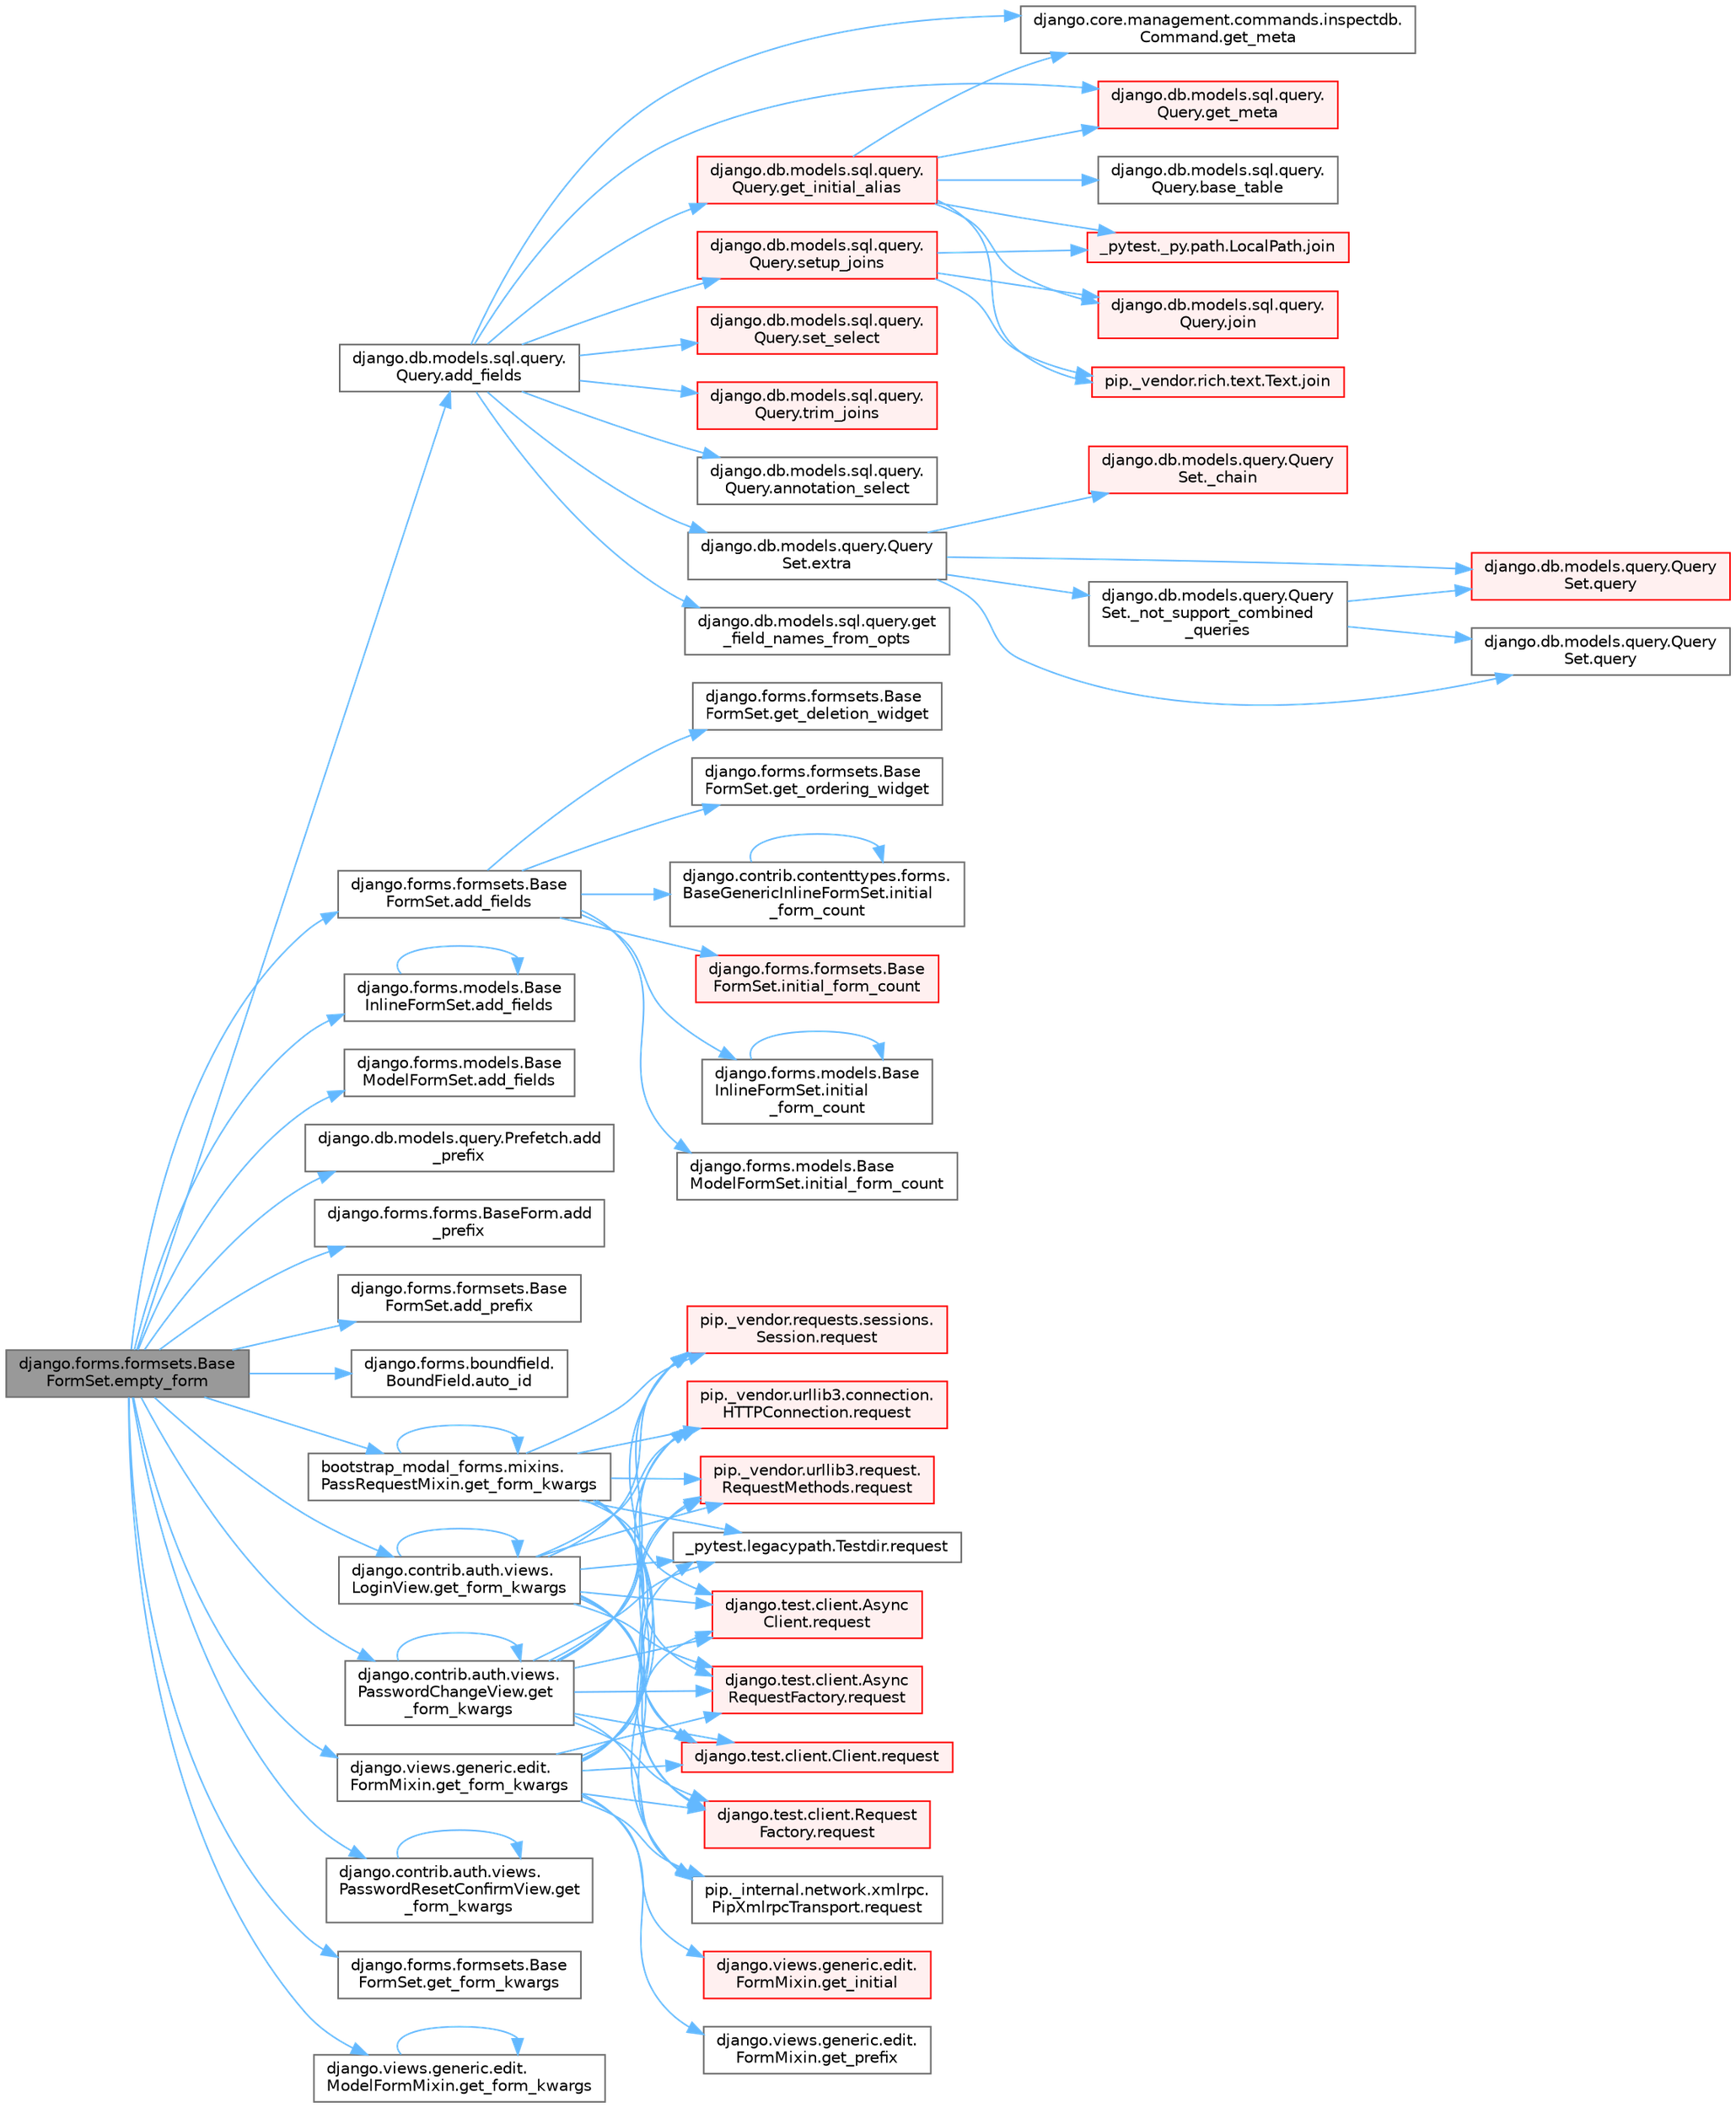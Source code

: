digraph "django.forms.formsets.BaseFormSet.empty_form"
{
 // LATEX_PDF_SIZE
  bgcolor="transparent";
  edge [fontname=Helvetica,fontsize=10,labelfontname=Helvetica,labelfontsize=10];
  node [fontname=Helvetica,fontsize=10,shape=box,height=0.2,width=0.4];
  rankdir="LR";
  Node1 [id="Node000001",label="django.forms.formsets.Base\lFormSet.empty_form",height=0.2,width=0.4,color="gray40", fillcolor="grey60", style="filled", fontcolor="black",tooltip=" "];
  Node1 -> Node2 [id="edge1_Node000001_Node000002",color="steelblue1",style="solid",tooltip=" "];
  Node2 [id="Node000002",label="django.db.models.sql.query.\lQuery.add_fields",height=0.2,width=0.4,color="grey40", fillcolor="white", style="filled",URL="$classdjango_1_1db_1_1models_1_1sql_1_1query_1_1_query.html#a86b6a93688b1029c5cc8095a6bc8b683",tooltip=" "];
  Node2 -> Node3 [id="edge2_Node000002_Node000003",color="steelblue1",style="solid",tooltip=" "];
  Node3 [id="Node000003",label="django.db.models.sql.query.\lQuery.annotation_select",height=0.2,width=0.4,color="grey40", fillcolor="white", style="filled",URL="$classdjango_1_1db_1_1models_1_1sql_1_1query_1_1_query.html#ad1aa29c1a1fec0a4c8e3e9de2c482498",tooltip=" "];
  Node2 -> Node4 [id="edge3_Node000002_Node000004",color="steelblue1",style="solid",tooltip=" "];
  Node4 [id="Node000004",label="django.db.models.query.Query\lSet.extra",height=0.2,width=0.4,color="grey40", fillcolor="white", style="filled",URL="$classdjango_1_1db_1_1models_1_1query_1_1_query_set.html#ae54983d1fa1ba41e84f20cea946cde79",tooltip=" "];
  Node4 -> Node5 [id="edge4_Node000004_Node000005",color="steelblue1",style="solid",tooltip=" "];
  Node5 [id="Node000005",label="django.db.models.query.Query\lSet._chain",height=0.2,width=0.4,color="red", fillcolor="#FFF0F0", style="filled",URL="$classdjango_1_1db_1_1models_1_1query_1_1_query_set.html#a182d4dbe4af5d2d79141ccb1e5b0d103",tooltip=" "];
  Node4 -> Node20 [id="edge5_Node000004_Node000020",color="steelblue1",style="solid",tooltip=" "];
  Node20 [id="Node000020",label="django.db.models.query.Query\lSet._not_support_combined\l_queries",height=0.2,width=0.4,color="grey40", fillcolor="white", style="filled",URL="$classdjango_1_1db_1_1models_1_1query_1_1_query_set.html#aa8310ec206924c94141bef75563958e2",tooltip=" "];
  Node20 -> Node15 [id="edge6_Node000020_Node000015",color="steelblue1",style="solid",tooltip=" "];
  Node15 [id="Node000015",label="django.db.models.query.Query\lSet.query",height=0.2,width=0.4,color="red", fillcolor="#FFF0F0", style="filled",URL="$classdjango_1_1db_1_1models_1_1query_1_1_query_set.html#a8028ed81b109acb162489dbd16604c83",tooltip=" "];
  Node20 -> Node17 [id="edge7_Node000020_Node000017",color="steelblue1",style="solid",tooltip=" "];
  Node17 [id="Node000017",label="django.db.models.query.Query\lSet.query",height=0.2,width=0.4,color="grey40", fillcolor="white", style="filled",URL="$classdjango_1_1db_1_1models_1_1query_1_1_query_set.html#a0b0307a9b3f65303afb2c5783372d2c2",tooltip=" "];
  Node4 -> Node15 [id="edge8_Node000004_Node000015",color="steelblue1",style="solid",tooltip=" "];
  Node4 -> Node17 [id="edge9_Node000004_Node000017",color="steelblue1",style="solid",tooltip=" "];
  Node2 -> Node21 [id="edge10_Node000002_Node000021",color="steelblue1",style="solid",tooltip=" "];
  Node21 [id="Node000021",label="django.db.models.sql.query.get\l_field_names_from_opts",height=0.2,width=0.4,color="grey40", fillcolor="white", style="filled",URL="$namespacedjango_1_1db_1_1models_1_1sql_1_1query.html#a00eeefd3d320d9c1902b8338e134dc42",tooltip=" "];
  Node2 -> Node22 [id="edge11_Node000002_Node000022",color="steelblue1",style="solid",tooltip=" "];
  Node22 [id="Node000022",label="django.db.models.sql.query.\lQuery.get_initial_alias",height=0.2,width=0.4,color="red", fillcolor="#FFF0F0", style="filled",URL="$classdjango_1_1db_1_1models_1_1sql_1_1query_1_1_query.html#aab4910cbe4b7d2f2252bdc9ba5401a45",tooltip=" "];
  Node22 -> Node23 [id="edge12_Node000022_Node000023",color="steelblue1",style="solid",tooltip=" "];
  Node23 [id="Node000023",label="django.db.models.sql.query.\lQuery.base_table",height=0.2,width=0.4,color="grey40", fillcolor="white", style="filled",URL="$classdjango_1_1db_1_1models_1_1sql_1_1query_1_1_query.html#acc65dcaee5da0f6f1b77226a173eb032",tooltip=" "];
  Node22 -> Node24 [id="edge13_Node000022_Node000024",color="steelblue1",style="solid",tooltip=" "];
  Node24 [id="Node000024",label="django.core.management.commands.inspectdb.\lCommand.get_meta",height=0.2,width=0.4,color="grey40", fillcolor="white", style="filled",URL="$classdjango_1_1core_1_1management_1_1commands_1_1inspectdb_1_1_command.html#af9c319ec8be7ce3af93bb482ea4f81f0",tooltip=" "];
  Node22 -> Node25 [id="edge14_Node000022_Node000025",color="steelblue1",style="solid",tooltip=" "];
  Node25 [id="Node000025",label="django.db.models.sql.query.\lQuery.get_meta",height=0.2,width=0.4,color="red", fillcolor="#FFF0F0", style="filled",URL="$classdjango_1_1db_1_1models_1_1sql_1_1query_1_1_query.html#ab168d2cabe8308f77df7258d292d4975",tooltip=" "];
  Node22 -> Node26 [id="edge15_Node000022_Node000026",color="steelblue1",style="solid",tooltip=" "];
  Node26 [id="Node000026",label="_pytest._py.path.LocalPath.join",height=0.2,width=0.4,color="red", fillcolor="#FFF0F0", style="filled",URL="$class__pytest_1_1__py_1_1path_1_1_local_path.html#a6be3338a27ff92bdb40fa2d895a8e88b",tooltip=" "];
  Node22 -> Node2364 [id="edge16_Node000022_Node002364",color="steelblue1",style="solid",tooltip=" "];
  Node2364 [id="Node002364",label="django.db.models.sql.query.\lQuery.join",height=0.2,width=0.4,color="red", fillcolor="#FFF0F0", style="filled",URL="$classdjango_1_1db_1_1models_1_1sql_1_1query_1_1_query.html#ad1e4ff04f904de18473d47f5473572fd",tooltip=" "];
  Node22 -> Node2367 [id="edge17_Node000022_Node002367",color="steelblue1",style="solid",tooltip=" "];
  Node2367 [id="Node002367",label="pip._vendor.rich.text.Text.join",height=0.2,width=0.4,color="red", fillcolor="#FFF0F0", style="filled",URL="$classpip_1_1__vendor_1_1rich_1_1text_1_1_text.html#a13db0a07a8a0fc184cf4f86e6f8981c7",tooltip=" "];
  Node2 -> Node24 [id="edge18_Node000002_Node000024",color="steelblue1",style="solid",tooltip=" "];
  Node2 -> Node25 [id="edge19_Node000002_Node000025",color="steelblue1",style="solid",tooltip=" "];
  Node2 -> Node4519 [id="edge20_Node000002_Node004519",color="steelblue1",style="solid",tooltip=" "];
  Node4519 [id="Node004519",label="django.db.models.sql.query.\lQuery.set_select",height=0.2,width=0.4,color="red", fillcolor="#FFF0F0", style="filled",URL="$classdjango_1_1db_1_1models_1_1sql_1_1query_1_1_query.html#a7d2fddd548bbd481c4b79032193338dc",tooltip=" "];
  Node2 -> Node4520 [id="edge21_Node000002_Node004520",color="steelblue1",style="solid",tooltip=" "];
  Node4520 [id="Node004520",label="django.db.models.sql.query.\lQuery.setup_joins",height=0.2,width=0.4,color="red", fillcolor="#FFF0F0", style="filled",URL="$classdjango_1_1db_1_1models_1_1sql_1_1query_1_1_query.html#a086e5083d9aa4b96e72ee6897e8906cd",tooltip=" "];
  Node4520 -> Node26 [id="edge22_Node004520_Node000026",color="steelblue1",style="solid",tooltip=" "];
  Node4520 -> Node2364 [id="edge23_Node004520_Node002364",color="steelblue1",style="solid",tooltip=" "];
  Node4520 -> Node2367 [id="edge24_Node004520_Node002367",color="steelblue1",style="solid",tooltip=" "];
  Node2 -> Node4524 [id="edge25_Node000002_Node004524",color="steelblue1",style="solid",tooltip=" "];
  Node4524 [id="Node004524",label="django.db.models.sql.query.\lQuery.trim_joins",height=0.2,width=0.4,color="red", fillcolor="#FFF0F0", style="filled",URL="$classdjango_1_1db_1_1models_1_1sql_1_1query_1_1_query.html#a6c3229c139a831748fab16d4ee2e7036",tooltip=" "];
  Node1 -> Node1721 [id="edge26_Node000001_Node001721",color="steelblue1",style="solid",tooltip=" "];
  Node1721 [id="Node001721",label="django.forms.formsets.Base\lFormSet.add_fields",height=0.2,width=0.4,color="grey40", fillcolor="white", style="filled",URL="$classdjango_1_1forms_1_1formsets_1_1_base_form_set.html#a9db7c4b565cef620c0195e8f424c3861",tooltip=" "];
  Node1721 -> Node1722 [id="edge27_Node001721_Node001722",color="steelblue1",style="solid",tooltip=" "];
  Node1722 [id="Node001722",label="django.forms.formsets.Base\lFormSet.get_deletion_widget",height=0.2,width=0.4,color="grey40", fillcolor="white", style="filled",URL="$classdjango_1_1forms_1_1formsets_1_1_base_form_set.html#ac55b7361e3adb3c5d5af5c6f998cd309",tooltip=" "];
  Node1721 -> Node1723 [id="edge28_Node001721_Node001723",color="steelblue1",style="solid",tooltip=" "];
  Node1723 [id="Node001723",label="django.forms.formsets.Base\lFormSet.get_ordering_widget",height=0.2,width=0.4,color="grey40", fillcolor="white", style="filled",URL="$classdjango_1_1forms_1_1formsets_1_1_base_form_set.html#aece15bffe1c5c7c5df26f82fa0b6b01c",tooltip=" "];
  Node1721 -> Node1724 [id="edge29_Node001721_Node001724",color="steelblue1",style="solid",tooltip=" "];
  Node1724 [id="Node001724",label="django.contrib.contenttypes.forms.\lBaseGenericInlineFormSet.initial\l_form_count",height=0.2,width=0.4,color="grey40", fillcolor="white", style="filled",URL="$classdjango_1_1contrib_1_1contenttypes_1_1forms_1_1_base_generic_inline_form_set.html#a3022118f13a1deac787ae2b1e56a4351",tooltip=" "];
  Node1724 -> Node1724 [id="edge30_Node001724_Node001724",color="steelblue1",style="solid",tooltip=" "];
  Node1721 -> Node1725 [id="edge31_Node001721_Node001725",color="steelblue1",style="solid",tooltip=" "];
  Node1725 [id="Node001725",label="django.forms.formsets.Base\lFormSet.initial_form_count",height=0.2,width=0.4,color="red", fillcolor="#FFF0F0", style="filled",URL="$classdjango_1_1forms_1_1formsets_1_1_base_form_set.html#ac69af218aef466f57271c03f8406077e",tooltip=" "];
  Node1721 -> Node1729 [id="edge32_Node001721_Node001729",color="steelblue1",style="solid",tooltip=" "];
  Node1729 [id="Node001729",label="django.forms.models.Base\lInlineFormSet.initial\l_form_count",height=0.2,width=0.4,color="grey40", fillcolor="white", style="filled",URL="$classdjango_1_1forms_1_1models_1_1_base_inline_form_set.html#ab1bf4b2e98a48b37719c19eba66c05f4",tooltip=" "];
  Node1729 -> Node1729 [id="edge33_Node001729_Node001729",color="steelblue1",style="solid",tooltip=" "];
  Node1721 -> Node1730 [id="edge34_Node001721_Node001730",color="steelblue1",style="solid",tooltip=" "];
  Node1730 [id="Node001730",label="django.forms.models.Base\lModelFormSet.initial_form_count",height=0.2,width=0.4,color="grey40", fillcolor="white", style="filled",URL="$classdjango_1_1forms_1_1models_1_1_base_model_form_set.html#a52c99928025ea0082ad8ea8c7b7ccdf3",tooltip=" "];
  Node1 -> Node1735 [id="edge35_Node000001_Node001735",color="steelblue1",style="solid",tooltip=" "];
  Node1735 [id="Node001735",label="django.forms.models.Base\lInlineFormSet.add_fields",height=0.2,width=0.4,color="grey40", fillcolor="white", style="filled",URL="$classdjango_1_1forms_1_1models_1_1_base_inline_form_set.html#a8e14729fad18b2b23207dfeaffc15cb1",tooltip=" "];
  Node1735 -> Node1735 [id="edge36_Node001735_Node001735",color="steelblue1",style="solid",tooltip=" "];
  Node1 -> Node1736 [id="edge37_Node000001_Node001736",color="steelblue1",style="solid",tooltip=" "];
  Node1736 [id="Node001736",label="django.forms.models.Base\lModelFormSet.add_fields",height=0.2,width=0.4,color="grey40", fillcolor="white", style="filled",URL="$classdjango_1_1forms_1_1models_1_1_base_model_form_set.html#a7cbfcd0996447218ac3164fd6a1305bc",tooltip=" "];
  Node1 -> Node1737 [id="edge38_Node000001_Node001737",color="steelblue1",style="solid",tooltip=" "];
  Node1737 [id="Node001737",label="django.db.models.query.Prefetch.add\l_prefix",height=0.2,width=0.4,color="grey40", fillcolor="white", style="filled",URL="$classdjango_1_1db_1_1models_1_1query_1_1_prefetch.html#afb4d279a423967d5f32da91385163ef5",tooltip=" "];
  Node1 -> Node1738 [id="edge39_Node000001_Node001738",color="steelblue1",style="solid",tooltip=" "];
  Node1738 [id="Node001738",label="django.forms.forms.BaseForm.add\l_prefix",height=0.2,width=0.4,color="grey40", fillcolor="white", style="filled",URL="$classdjango_1_1forms_1_1forms_1_1_base_form.html#ae40cfd5224bffe1e658208d9733eb1cf",tooltip=" "];
  Node1 -> Node1739 [id="edge40_Node000001_Node001739",color="steelblue1",style="solid",tooltip=" "];
  Node1739 [id="Node001739",label="django.forms.formsets.Base\lFormSet.add_prefix",height=0.2,width=0.4,color="grey40", fillcolor="white", style="filled",URL="$classdjango_1_1forms_1_1formsets_1_1_base_form_set.html#a0498beaa50e1791022fde719a1e28ab8",tooltip=" "];
  Node1 -> Node1652 [id="edge41_Node000001_Node001652",color="steelblue1",style="solid",tooltip=" "];
  Node1652 [id="Node001652",label="django.forms.boundfield.\lBoundField.auto_id",height=0.2,width=0.4,color="grey40", fillcolor="white", style="filled",URL="$classdjango_1_1forms_1_1boundfield_1_1_bound_field.html#ae7b115e17041dcc8625b27f5e055a47c",tooltip=" "];
  Node1 -> Node2019 [id="edge42_Node000001_Node002019",color="steelblue1",style="solid",tooltip=" "];
  Node2019 [id="Node002019",label="bootstrap_modal_forms.mixins.\lPassRequestMixin.get_form_kwargs",height=0.2,width=0.4,color="grey40", fillcolor="white", style="filled",URL="$classbootstrap__modal__forms_1_1mixins_1_1_pass_request_mixin.html#ad4ae849823f332bb1016a8508cb34ee3",tooltip=" "];
  Node2019 -> Node2019 [id="edge43_Node002019_Node002019",color="steelblue1",style="solid",tooltip=" "];
  Node2019 -> Node512 [id="edge44_Node002019_Node000512",color="steelblue1",style="solid",tooltip=" "];
  Node512 [id="Node000512",label="_pytest.legacypath.Testdir.request",height=0.2,width=0.4,color="grey40", fillcolor="white", style="filled",URL="$class__pytest_1_1legacypath_1_1_testdir.html#a0e10c900efcd764da85254119e4d64c4",tooltip=" "];
  Node2019 -> Node513 [id="edge45_Node002019_Node000513",color="steelblue1",style="solid",tooltip=" "];
  Node513 [id="Node000513",label="django.test.client.Async\lClient.request",height=0.2,width=0.4,color="red", fillcolor="#FFF0F0", style="filled",URL="$classdjango_1_1test_1_1client_1_1_async_client.html#a891cc2f6b81dcf3583bbbde8d21a713a",tooltip=" "];
  Node2019 -> Node515 [id="edge46_Node002019_Node000515",color="steelblue1",style="solid",tooltip=" "];
  Node515 [id="Node000515",label="django.test.client.Async\lRequestFactory.request",height=0.2,width=0.4,color="red", fillcolor="#FFF0F0", style="filled",URL="$classdjango_1_1test_1_1client_1_1_async_request_factory.html#aab026845547a4c2d9203b8710b90f6cd",tooltip=" "];
  Node2019 -> Node516 [id="edge47_Node002019_Node000516",color="steelblue1",style="solid",tooltip=" "];
  Node516 [id="Node000516",label="django.test.client.Client.request",height=0.2,width=0.4,color="red", fillcolor="#FFF0F0", style="filled",URL="$classdjango_1_1test_1_1client_1_1_client.html#a2f51c5251142ab6503937051936e33fa",tooltip=" "];
  Node2019 -> Node931 [id="edge48_Node002019_Node000931",color="steelblue1",style="solid",tooltip=" "];
  Node931 [id="Node000931",label="django.test.client.Request\lFactory.request",height=0.2,width=0.4,color="red", fillcolor="#FFF0F0", style="filled",URL="$classdjango_1_1test_1_1client_1_1_request_factory.html#adae411ab0df6839c5364b647e4dc63ad",tooltip=" "];
  Node2019 -> Node932 [id="edge49_Node002019_Node000932",color="steelblue1",style="solid",tooltip=" "];
  Node932 [id="Node000932",label="pip._internal.network.xmlrpc.\lPipXmlrpcTransport.request",height=0.2,width=0.4,color="grey40", fillcolor="white", style="filled",URL="$classpip_1_1__internal_1_1network_1_1xmlrpc_1_1_pip_xmlrpc_transport.html#a91d1ed180fbf8bcc25f6747a72614c5f",tooltip=" "];
  Node2019 -> Node933 [id="edge50_Node002019_Node000933",color="steelblue1",style="solid",tooltip=" "];
  Node933 [id="Node000933",label="pip._vendor.requests.sessions.\lSession.request",height=0.2,width=0.4,color="red", fillcolor="#FFF0F0", style="filled",URL="$classpip_1_1__vendor_1_1requests_1_1sessions_1_1_session.html#a3dddfa16e93faa1a1a553936d913482b",tooltip=" "];
  Node2019 -> Node1399 [id="edge51_Node002019_Node001399",color="steelblue1",style="solid",tooltip=" "];
  Node1399 [id="Node001399",label="pip._vendor.urllib3.connection.\lHTTPConnection.request",height=0.2,width=0.4,color="red", fillcolor="#FFF0F0", style="filled",URL="$classpip_1_1__vendor_1_1urllib3_1_1connection_1_1_h_t_t_p_connection.html#a67e552c4d242e4169bdf7319269a417f",tooltip=" "];
  Node2019 -> Node1401 [id="edge52_Node002019_Node001401",color="steelblue1",style="solid",tooltip=" "];
  Node1401 [id="Node001401",label="pip._vendor.urllib3.request.\lRequestMethods.request",height=0.2,width=0.4,color="red", fillcolor="#FFF0F0", style="filled",URL="$classpip_1_1__vendor_1_1urllib3_1_1request_1_1_request_methods.html#a73541f2f0edc7df7413b043e33c69e7f",tooltip=" "];
  Node1 -> Node2020 [id="edge53_Node000001_Node002020",color="steelblue1",style="solid",tooltip=" "];
  Node2020 [id="Node002020",label="django.contrib.auth.views.\lLoginView.get_form_kwargs",height=0.2,width=0.4,color="grey40", fillcolor="white", style="filled",URL="$classdjango_1_1contrib_1_1auth_1_1views_1_1_login_view.html#a2eba98b8c16c8a98348679ea2c921d25",tooltip=" "];
  Node2020 -> Node2020 [id="edge54_Node002020_Node002020",color="steelblue1",style="solid",tooltip=" "];
  Node2020 -> Node512 [id="edge55_Node002020_Node000512",color="steelblue1",style="solid",tooltip=" "];
  Node2020 -> Node513 [id="edge56_Node002020_Node000513",color="steelblue1",style="solid",tooltip=" "];
  Node2020 -> Node515 [id="edge57_Node002020_Node000515",color="steelblue1",style="solid",tooltip=" "];
  Node2020 -> Node516 [id="edge58_Node002020_Node000516",color="steelblue1",style="solid",tooltip=" "];
  Node2020 -> Node931 [id="edge59_Node002020_Node000931",color="steelblue1",style="solid",tooltip=" "];
  Node2020 -> Node932 [id="edge60_Node002020_Node000932",color="steelblue1",style="solid",tooltip=" "];
  Node2020 -> Node933 [id="edge61_Node002020_Node000933",color="steelblue1",style="solid",tooltip=" "];
  Node2020 -> Node1399 [id="edge62_Node002020_Node001399",color="steelblue1",style="solid",tooltip=" "];
  Node2020 -> Node1401 [id="edge63_Node002020_Node001401",color="steelblue1",style="solid",tooltip=" "];
  Node1 -> Node2021 [id="edge64_Node000001_Node002021",color="steelblue1",style="solid",tooltip=" "];
  Node2021 [id="Node002021",label="django.contrib.auth.views.\lPasswordChangeView.get\l_form_kwargs",height=0.2,width=0.4,color="grey40", fillcolor="white", style="filled",URL="$classdjango_1_1contrib_1_1auth_1_1views_1_1_password_change_view.html#a553cf3e37e5a2c05db774e580cbcc038",tooltip=" "];
  Node2021 -> Node2021 [id="edge65_Node002021_Node002021",color="steelblue1",style="solid",tooltip=" "];
  Node2021 -> Node512 [id="edge66_Node002021_Node000512",color="steelblue1",style="solid",tooltip=" "];
  Node2021 -> Node513 [id="edge67_Node002021_Node000513",color="steelblue1",style="solid",tooltip=" "];
  Node2021 -> Node515 [id="edge68_Node002021_Node000515",color="steelblue1",style="solid",tooltip=" "];
  Node2021 -> Node516 [id="edge69_Node002021_Node000516",color="steelblue1",style="solid",tooltip=" "];
  Node2021 -> Node931 [id="edge70_Node002021_Node000931",color="steelblue1",style="solid",tooltip=" "];
  Node2021 -> Node932 [id="edge71_Node002021_Node000932",color="steelblue1",style="solid",tooltip=" "];
  Node2021 -> Node933 [id="edge72_Node002021_Node000933",color="steelblue1",style="solid",tooltip=" "];
  Node2021 -> Node1399 [id="edge73_Node002021_Node001399",color="steelblue1",style="solid",tooltip=" "];
  Node2021 -> Node1401 [id="edge74_Node002021_Node001401",color="steelblue1",style="solid",tooltip=" "];
  Node1 -> Node2022 [id="edge75_Node000001_Node002022",color="steelblue1",style="solid",tooltip=" "];
  Node2022 [id="Node002022",label="django.contrib.auth.views.\lPasswordResetConfirmView.get\l_form_kwargs",height=0.2,width=0.4,color="grey40", fillcolor="white", style="filled",URL="$classdjango_1_1contrib_1_1auth_1_1views_1_1_password_reset_confirm_view.html#a370c4fdedb3f2a2550450e2dbdb1bb80",tooltip=" "];
  Node2022 -> Node2022 [id="edge76_Node002022_Node002022",color="steelblue1",style="solid",tooltip=" "];
  Node1 -> Node2023 [id="edge77_Node000001_Node002023",color="steelblue1",style="solid",tooltip=" "];
  Node2023 [id="Node002023",label="django.forms.formsets.Base\lFormSet.get_form_kwargs",height=0.2,width=0.4,color="grey40", fillcolor="white", style="filled",URL="$classdjango_1_1forms_1_1formsets_1_1_base_form_set.html#aaae42461c58f5266a1e98419c8f79902",tooltip=" "];
  Node1 -> Node2024 [id="edge78_Node000001_Node002024",color="steelblue1",style="solid",tooltip=" "];
  Node2024 [id="Node002024",label="django.views.generic.edit.\lFormMixin.get_form_kwargs",height=0.2,width=0.4,color="grey40", fillcolor="white", style="filled",URL="$classdjango_1_1views_1_1generic_1_1edit_1_1_form_mixin.html#a7e8c141b6c4efa8727e7f06322969249",tooltip=" "];
  Node2024 -> Node2025 [id="edge79_Node002024_Node002025",color="steelblue1",style="solid",tooltip=" "];
  Node2025 [id="Node002025",label="django.views.generic.edit.\lFormMixin.get_initial",height=0.2,width=0.4,color="red", fillcolor="#FFF0F0", style="filled",URL="$classdjango_1_1views_1_1generic_1_1edit_1_1_form_mixin.html#ac731d7b06a6826c4c869cd28ff2a4524",tooltip=" "];
  Node2024 -> Node2026 [id="edge80_Node002024_Node002026",color="steelblue1",style="solid",tooltip=" "];
  Node2026 [id="Node002026",label="django.views.generic.edit.\lFormMixin.get_prefix",height=0.2,width=0.4,color="grey40", fillcolor="white", style="filled",URL="$classdjango_1_1views_1_1generic_1_1edit_1_1_form_mixin.html#a2f6c82f0a90fde537fd98837bf851b88",tooltip=" "];
  Node2024 -> Node512 [id="edge81_Node002024_Node000512",color="steelblue1",style="solid",tooltip=" "];
  Node2024 -> Node513 [id="edge82_Node002024_Node000513",color="steelblue1",style="solid",tooltip=" "];
  Node2024 -> Node515 [id="edge83_Node002024_Node000515",color="steelblue1",style="solid",tooltip=" "];
  Node2024 -> Node516 [id="edge84_Node002024_Node000516",color="steelblue1",style="solid",tooltip=" "];
  Node2024 -> Node931 [id="edge85_Node002024_Node000931",color="steelblue1",style="solid",tooltip=" "];
  Node2024 -> Node932 [id="edge86_Node002024_Node000932",color="steelblue1",style="solid",tooltip=" "];
  Node2024 -> Node933 [id="edge87_Node002024_Node000933",color="steelblue1",style="solid",tooltip=" "];
  Node2024 -> Node1399 [id="edge88_Node002024_Node001399",color="steelblue1",style="solid",tooltip=" "];
  Node2024 -> Node1401 [id="edge89_Node002024_Node001401",color="steelblue1",style="solid",tooltip=" "];
  Node1 -> Node2027 [id="edge90_Node000001_Node002027",color="steelblue1",style="solid",tooltip=" "];
  Node2027 [id="Node002027",label="django.views.generic.edit.\lModelFormMixin.get_form_kwargs",height=0.2,width=0.4,color="grey40", fillcolor="white", style="filled",URL="$classdjango_1_1views_1_1generic_1_1edit_1_1_model_form_mixin.html#acb08afab46e151c93364f9ceca55d786",tooltip=" "];
  Node2027 -> Node2027 [id="edge91_Node002027_Node002027",color="steelblue1",style="solid",tooltip=" "];
}
